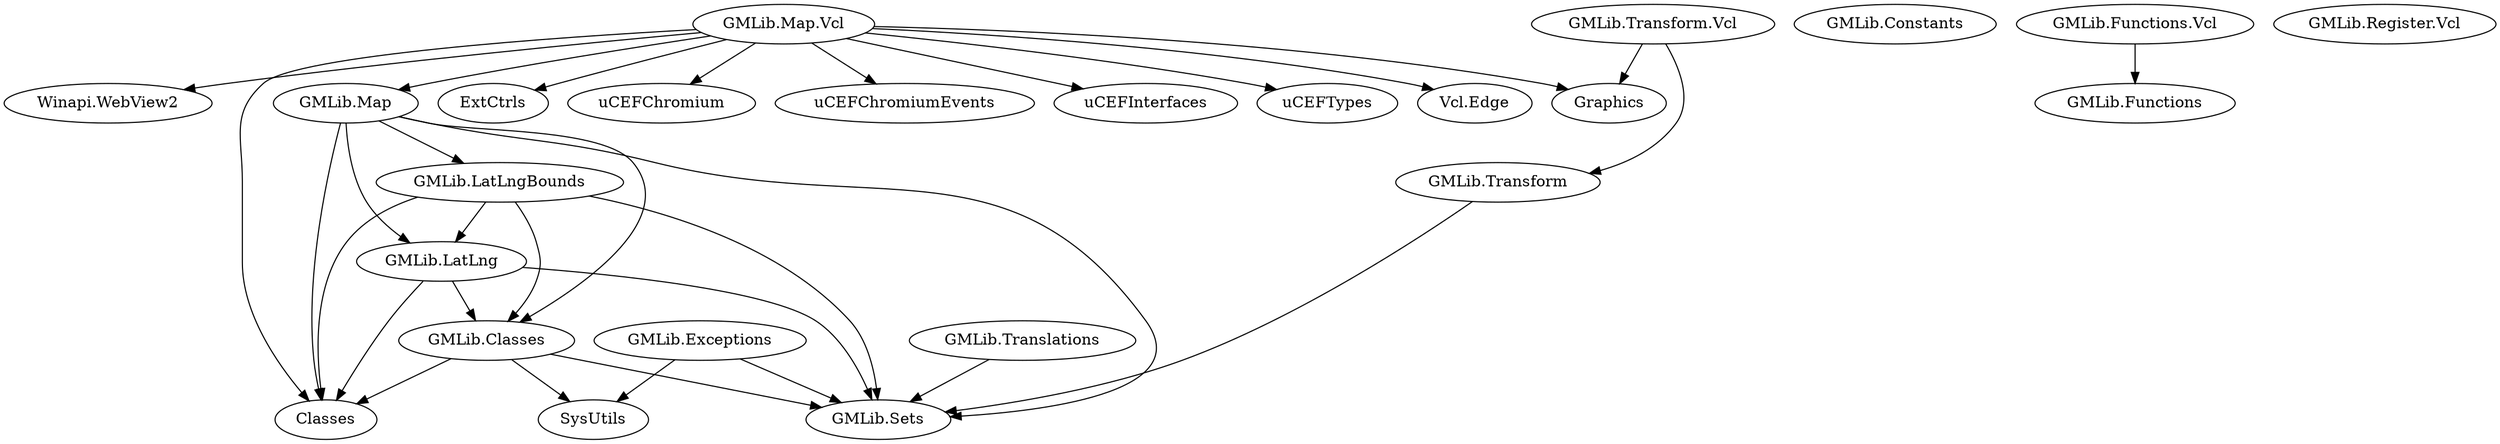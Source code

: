 DiGraph Uses {
  "GMLib.Classes" -> "SysUtils"
  "GMLib.Classes" -> "Classes"
  "GMLib.Classes" -> "GMLib.Sets"
  "GMLib.Classes" [href="GMLib.Classes.html"]
  "GMLib.Constants" [href="GMLib.Constants.html"]
  "GMLib.Exceptions" -> "SysUtils"
  "GMLib.Exceptions" -> "GMLib.Sets"
  "GMLib.Exceptions" [href="GMLib.Exceptions.html"]
  "GMLib.Functions" [href="GMLib.Functions.html"]
  "GMLib.Functions.Vcl" -> "GMLib.Functions"
  "GMLib.Functions.Vcl" [href="GMLib.Functions.Vcl.html"]
  "GMLib.LatLng" -> "Classes"
  "GMLib.LatLng" -> "GMLib.Sets"
  "GMLib.LatLng" -> "GMLib.Classes"
  "GMLib.LatLng" [href="GMLib.LatLng.html"]
  "GMLib.LatLngBounds" -> "Classes"
  "GMLib.LatLngBounds" -> "GMLib.Classes"
  "GMLib.LatLngBounds" -> "GMLib.Sets"
  "GMLib.LatLngBounds" -> "GMLib.LatLng"
  "GMLib.LatLngBounds" [href="GMLib.LatLngBounds.html"]
  "GMLib.Map" -> "Classes"
  "GMLib.Map" -> "GMLib.Classes"
  "GMLib.Map" -> "GMLib.Sets"
  "GMLib.Map" -> "GMLib.LatLng"
  "GMLib.Map" -> "GMLib.LatLngBounds"
  "GMLib.Map" [href="GMLib.Map.html"]
  "GMLib.Map.Vcl" -> "Graphics"
  "GMLib.Map.Vcl" -> "Classes"
  "GMLib.Map.Vcl" -> "ExtCtrls"
  "GMLib.Map.Vcl" -> "uCEFChromium"
  "GMLib.Map.Vcl" -> "uCEFChromiumEvents"
  "GMLib.Map.Vcl" -> "uCEFInterfaces"
  "GMLib.Map.Vcl" -> "uCEFTypes"
  "GMLib.Map.Vcl" -> "Vcl.Edge"
  "GMLib.Map.Vcl" -> "Winapi.WebView2"
  "GMLib.Map.Vcl" -> "GMLib.Map"
  "GMLib.Map.Vcl" [href="GMLib.Map.Vcl.html"]
  "GMLib.Register.Vcl" [href="GMLib.Register.Vcl.html"]
  "GMLib.Sets" [href="GMLib.Sets.html"]
  "GMLib.Transform" -> "GMLib.Sets"
  "GMLib.Transform" [href="GMLib.Transform.html"]
  "GMLib.Transform.Vcl" -> "Graphics"
  "GMLib.Transform.Vcl" -> "GMLib.Transform"
  "GMLib.Transform.Vcl" [href="GMLib.Transform.Vcl.html"]
  "GMLib.Translations" -> "GMLib.Sets"
  "GMLib.Translations" [href="GMLib.Translations.html"]
}
